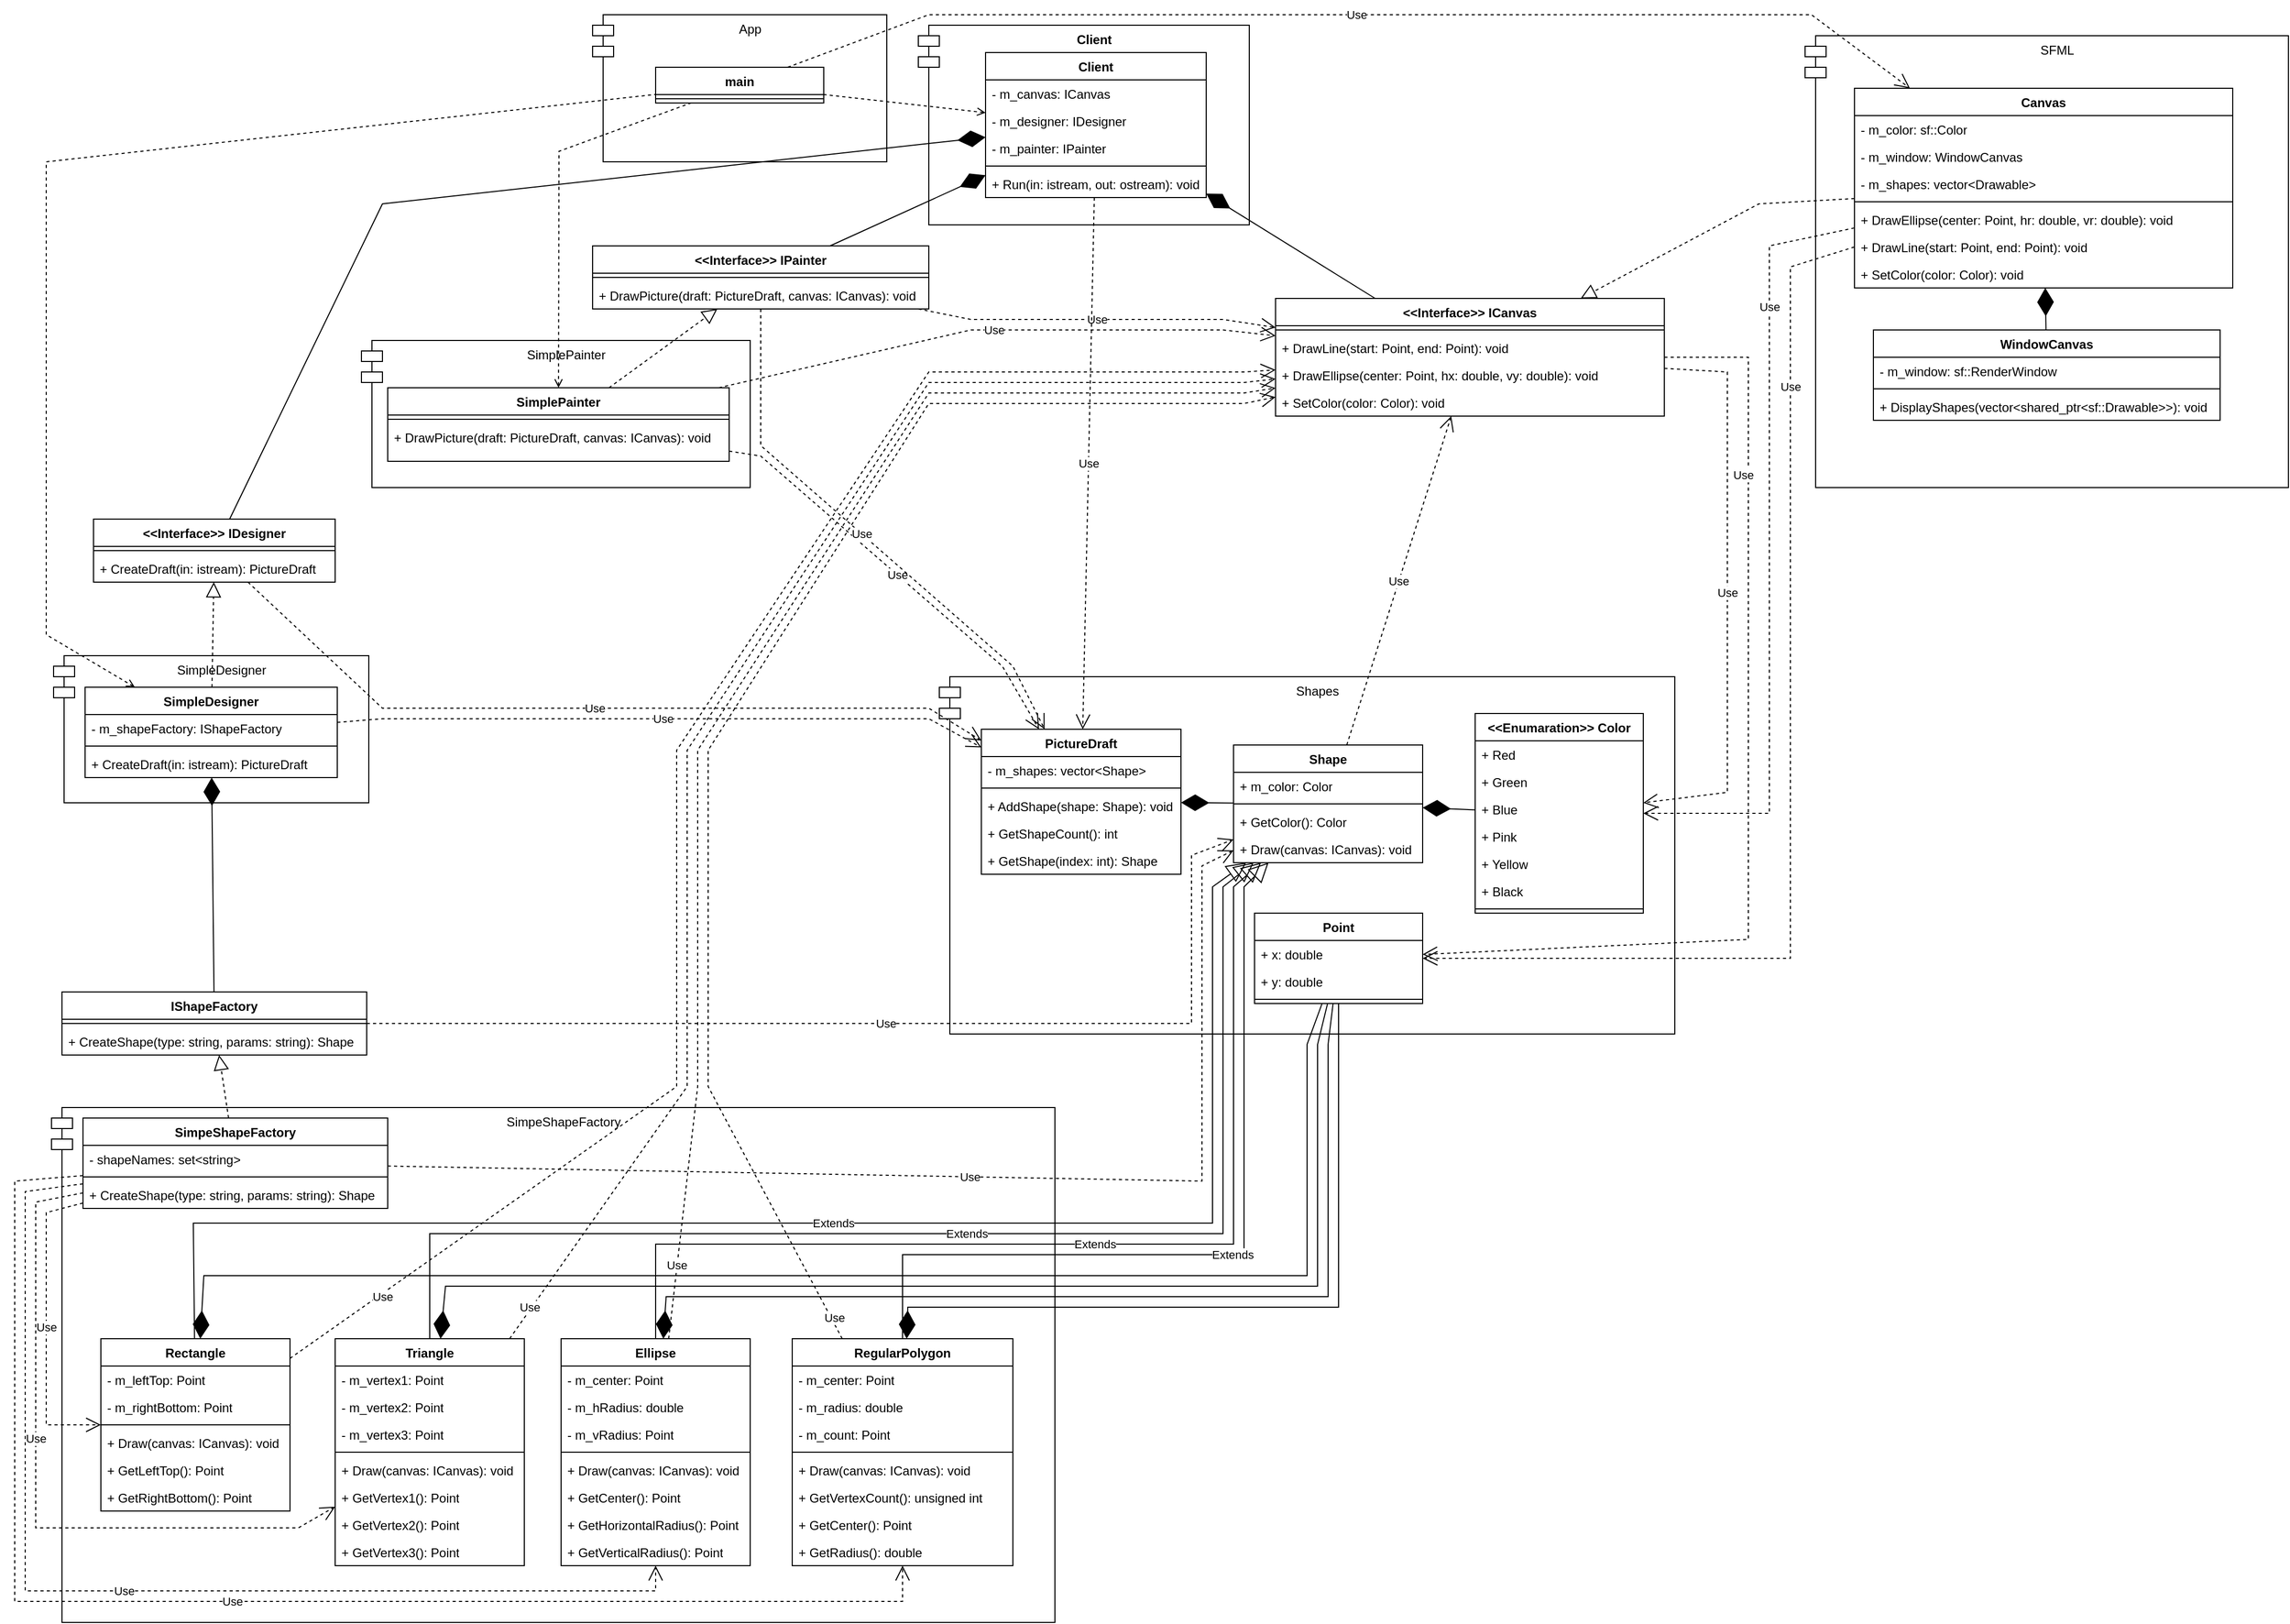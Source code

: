<mxfile version="24.7.17">
  <diagram id="C5RBs43oDa-KdzZeNtuy" name="Page-1">
    <mxGraphModel dx="1523" dy="372" grid="1" gridSize="10" guides="1" tooltips="1" connect="1" arrows="1" fold="1" page="1" pageScale="1" pageWidth="827" pageHeight="1169" math="0" shadow="0">
      <root>
        <mxCell id="WIyWlLk6GJQsqaUBKTNV-0" />
        <mxCell id="WIyWlLk6GJQsqaUBKTNV-1" parent="WIyWlLk6GJQsqaUBKTNV-0" />
        <mxCell id="qUWOvB7P-RIT3ytEnXdl-80" value="SimpeShapeFactory" style="shape=module;align=left;spacingLeft=20;align=center;verticalAlign=top;whiteSpace=wrap;html=1;" parent="WIyWlLk6GJQsqaUBKTNV-1" vertex="1">
          <mxGeometry x="-475" y="1060" width="955" height="490" as="geometry" />
        </mxCell>
        <mxCell id="qUWOvB7P-RIT3ytEnXdl-72" value="SimpleDesigner" style="shape=module;align=left;spacingLeft=20;align=center;verticalAlign=top;whiteSpace=wrap;html=1;" parent="WIyWlLk6GJQsqaUBKTNV-1" vertex="1">
          <mxGeometry x="-473" y="630" width="300" height="140" as="geometry" />
        </mxCell>
        <mxCell id="qUWOvB7P-RIT3ytEnXdl-71" value="SimplePainter" style="shape=module;align=left;spacingLeft=20;align=center;verticalAlign=top;whiteSpace=wrap;html=1;" parent="WIyWlLk6GJQsqaUBKTNV-1" vertex="1">
          <mxGeometry x="-180" y="330" width="370" height="140" as="geometry" />
        </mxCell>
        <mxCell id="qUWOvB7P-RIT3ytEnXdl-24" value="Shapes" style="shape=module;align=left;spacingLeft=20;align=center;verticalAlign=top;whiteSpace=wrap;html=1;" parent="WIyWlLk6GJQsqaUBKTNV-1" vertex="1">
          <mxGeometry x="370" y="650" width="700" height="340" as="geometry" />
        </mxCell>
        <mxCell id="mTHOiytMiAY_9Srzv-4_-0" value="App" style="shape=module;align=left;spacingLeft=20;align=center;verticalAlign=top;whiteSpace=wrap;html=1;" parent="WIyWlLk6GJQsqaUBKTNV-1" vertex="1">
          <mxGeometry x="40" y="20" width="280" height="140" as="geometry" />
        </mxCell>
        <mxCell id="mTHOiytMiAY_9Srzv-4_-1" value="main" style="swimlane;fontStyle=1;align=center;verticalAlign=top;childLayout=stackLayout;horizontal=1;startSize=26;horizontalStack=0;resizeParent=1;resizeParentMax=0;resizeLast=0;collapsible=1;marginBottom=0;whiteSpace=wrap;html=1;" parent="WIyWlLk6GJQsqaUBKTNV-1" vertex="1">
          <mxGeometry x="100" y="70" width="160" height="34" as="geometry" />
        </mxCell>
        <mxCell id="mTHOiytMiAY_9Srzv-4_-3" value="" style="line;strokeWidth=1;fillColor=none;align=left;verticalAlign=middle;spacingTop=-1;spacingLeft=3;spacingRight=3;rotatable=0;labelPosition=right;points=[];portConstraint=eastwest;strokeColor=inherit;" parent="mTHOiytMiAY_9Srzv-4_-1" vertex="1">
          <mxGeometry y="26" width="160" height="8" as="geometry" />
        </mxCell>
        <mxCell id="iTU8CWuqNN1o5s3GDNfk-7" value="&lt;span style=&quot;font-weight: 700;&quot;&gt;Client&lt;/span&gt;" style="shape=module;align=left;spacingLeft=20;align=center;verticalAlign=top;whiteSpace=wrap;html=1;" parent="WIyWlLk6GJQsqaUBKTNV-1" vertex="1">
          <mxGeometry x="350" y="30" width="315" height="190" as="geometry" />
        </mxCell>
        <mxCell id="iTU8CWuqNN1o5s3GDNfk-0" value="Client" style="swimlane;fontStyle=1;align=center;verticalAlign=top;childLayout=stackLayout;horizontal=1;startSize=26;horizontalStack=0;resizeParent=1;resizeParentMax=0;resizeLast=0;collapsible=1;marginBottom=0;whiteSpace=wrap;html=1;" parent="WIyWlLk6GJQsqaUBKTNV-1" vertex="1">
          <mxGeometry x="414" y="56" width="210" height="138" as="geometry" />
        </mxCell>
        <mxCell id="iTU8CWuqNN1o5s3GDNfk-1" value="- m_canvas: ICanvas" style="text;strokeColor=none;fillColor=none;align=left;verticalAlign=top;spacingLeft=4;spacingRight=4;overflow=hidden;rotatable=0;points=[[0,0.5],[1,0.5]];portConstraint=eastwest;whiteSpace=wrap;html=1;" parent="iTU8CWuqNN1o5s3GDNfk-0" vertex="1">
          <mxGeometry y="26" width="210" height="26" as="geometry" />
        </mxCell>
        <mxCell id="iTU8CWuqNN1o5s3GDNfk-4" value="- m_designer: IDesigner" style="text;strokeColor=none;fillColor=none;align=left;verticalAlign=top;spacingLeft=4;spacingRight=4;overflow=hidden;rotatable=0;points=[[0,0.5],[1,0.5]];portConstraint=eastwest;whiteSpace=wrap;html=1;" parent="iTU8CWuqNN1o5s3GDNfk-0" vertex="1">
          <mxGeometry y="52" width="210" height="26" as="geometry" />
        </mxCell>
        <mxCell id="iTU8CWuqNN1o5s3GDNfk-5" value="- m_painter: IPainter" style="text;strokeColor=none;fillColor=none;align=left;verticalAlign=top;spacingLeft=4;spacingRight=4;overflow=hidden;rotatable=0;points=[[0,0.5],[1,0.5]];portConstraint=eastwest;whiteSpace=wrap;html=1;" parent="iTU8CWuqNN1o5s3GDNfk-0" vertex="1">
          <mxGeometry y="78" width="210" height="26" as="geometry" />
        </mxCell>
        <mxCell id="iTU8CWuqNN1o5s3GDNfk-2" value="" style="line;strokeWidth=1;fillColor=none;align=left;verticalAlign=middle;spacingTop=-1;spacingLeft=3;spacingRight=3;rotatable=0;labelPosition=right;points=[];portConstraint=eastwest;strokeColor=inherit;" parent="iTU8CWuqNN1o5s3GDNfk-0" vertex="1">
          <mxGeometry y="104" width="210" height="8" as="geometry" />
        </mxCell>
        <mxCell id="iTU8CWuqNN1o5s3GDNfk-3" value="+ Run(in: istream, out: ostream): void" style="text;strokeColor=none;fillColor=none;align=left;verticalAlign=top;spacingLeft=4;spacingRight=4;overflow=hidden;rotatable=0;points=[[0,0.5],[1,0.5]];portConstraint=eastwest;whiteSpace=wrap;html=1;" parent="iTU8CWuqNN1o5s3GDNfk-0" vertex="1">
          <mxGeometry y="112" width="210" height="26" as="geometry" />
        </mxCell>
        <mxCell id="iTU8CWuqNN1o5s3GDNfk-6" value="" style="endArrow=none;endFill=0;endSize=24;html=1;rounded=0;dashed=1;startArrow=open;startFill=0;" parent="WIyWlLk6GJQsqaUBKTNV-1" source="iTU8CWuqNN1o5s3GDNfk-0" target="mTHOiytMiAY_9Srzv-4_-1" edge="1">
          <mxGeometry width="160" relative="1" as="geometry">
            <mxPoint x="130" y="200" as="sourcePoint" />
            <mxPoint x="290" y="200" as="targetPoint" />
          </mxGeometry>
        </mxCell>
        <mxCell id="iTU8CWuqNN1o5s3GDNfk-9" value="&amp;lt;&amp;lt;Interface&amp;gt;&amp;gt; IPainter" style="swimlane;fontStyle=1;align=center;verticalAlign=top;childLayout=stackLayout;horizontal=1;startSize=26;horizontalStack=0;resizeParent=1;resizeParentMax=0;resizeLast=0;collapsible=1;marginBottom=0;whiteSpace=wrap;html=1;" parent="WIyWlLk6GJQsqaUBKTNV-1" vertex="1">
          <mxGeometry x="40" y="240" width="320" height="60" as="geometry" />
        </mxCell>
        <mxCell id="iTU8CWuqNN1o5s3GDNfk-11" value="" style="line;strokeWidth=1;fillColor=none;align=left;verticalAlign=middle;spacingTop=-1;spacingLeft=3;spacingRight=3;rotatable=0;labelPosition=right;points=[];portConstraint=eastwest;strokeColor=inherit;" parent="iTU8CWuqNN1o5s3GDNfk-9" vertex="1">
          <mxGeometry y="26" width="320" height="8" as="geometry" />
        </mxCell>
        <mxCell id="iTU8CWuqNN1o5s3GDNfk-12" value="+ DrawPicture(draft: PictureDraft, canvas: ICanvas): void" style="text;strokeColor=none;fillColor=none;align=left;verticalAlign=top;spacingLeft=4;spacingRight=4;overflow=hidden;rotatable=0;points=[[0,0.5],[1,0.5]];portConstraint=eastwest;whiteSpace=wrap;html=1;" parent="iTU8CWuqNN1o5s3GDNfk-9" vertex="1">
          <mxGeometry y="34" width="320" height="26" as="geometry" />
        </mxCell>
        <mxCell id="qUWOvB7P-RIT3ytEnXdl-0" value="&amp;lt;&amp;lt;Interface&amp;gt;&amp;gt; IDesigner" style="swimlane;fontStyle=1;align=center;verticalAlign=top;childLayout=stackLayout;horizontal=1;startSize=26;horizontalStack=0;resizeParent=1;resizeParentMax=0;resizeLast=0;collapsible=1;marginBottom=0;whiteSpace=wrap;html=1;" parent="WIyWlLk6GJQsqaUBKTNV-1" vertex="1">
          <mxGeometry x="-435" y="500" width="230" height="60" as="geometry" />
        </mxCell>
        <mxCell id="qUWOvB7P-RIT3ytEnXdl-1" value="" style="line;strokeWidth=1;fillColor=none;align=left;verticalAlign=middle;spacingTop=-1;spacingLeft=3;spacingRight=3;rotatable=0;labelPosition=right;points=[];portConstraint=eastwest;strokeColor=inherit;" parent="qUWOvB7P-RIT3ytEnXdl-0" vertex="1">
          <mxGeometry y="26" width="230" height="8" as="geometry" />
        </mxCell>
        <mxCell id="qUWOvB7P-RIT3ytEnXdl-2" value="+ CreateDraft(in: istream):&amp;nbsp;&lt;span style=&quot;text-align: center;&quot;&gt;PictureDraft&lt;/span&gt;" style="text;strokeColor=none;fillColor=none;align=left;verticalAlign=top;spacingLeft=4;spacingRight=4;overflow=hidden;rotatable=0;points=[[0,0.5],[1,0.5]];portConstraint=eastwest;whiteSpace=wrap;html=1;" parent="qUWOvB7P-RIT3ytEnXdl-0" vertex="1">
          <mxGeometry y="34" width="230" height="26" as="geometry" />
        </mxCell>
        <mxCell id="qUWOvB7P-RIT3ytEnXdl-3" value="" style="endArrow=diamondThin;endFill=1;endSize=24;html=1;rounded=0;" parent="WIyWlLk6GJQsqaUBKTNV-1" source="iTU8CWuqNN1o5s3GDNfk-9" target="iTU8CWuqNN1o5s3GDNfk-0" edge="1">
          <mxGeometry width="160" relative="1" as="geometry">
            <mxPoint x="40" y="410" as="sourcePoint" />
            <mxPoint x="20" y="460" as="targetPoint" />
          </mxGeometry>
        </mxCell>
        <mxCell id="qUWOvB7P-RIT3ytEnXdl-4" value="" style="endArrow=diamondThin;endFill=1;endSize=24;html=1;rounded=0;" parent="WIyWlLk6GJQsqaUBKTNV-1" source="qUWOvB7P-RIT3ytEnXdl-0" target="iTU8CWuqNN1o5s3GDNfk-0" edge="1">
          <mxGeometry width="160" relative="1" as="geometry">
            <mxPoint x="215" y="420" as="sourcePoint" />
            <mxPoint x="215" y="374" as="targetPoint" />
            <Array as="points">
              <mxPoint x="-160" y="200" />
            </Array>
          </mxGeometry>
        </mxCell>
        <mxCell id="qUWOvB7P-RIT3ytEnXdl-5" value="PictureDraft" style="swimlane;fontStyle=1;align=center;verticalAlign=top;childLayout=stackLayout;horizontal=1;startSize=26;horizontalStack=0;resizeParent=1;resizeParentMax=0;resizeLast=0;collapsible=1;marginBottom=0;whiteSpace=wrap;html=1;" parent="WIyWlLk6GJQsqaUBKTNV-1" vertex="1">
          <mxGeometry x="410" y="700" width="190" height="138" as="geometry" />
        </mxCell>
        <mxCell id="qUWOvB7P-RIT3ytEnXdl-6" value="- m_shapes: vector&amp;lt;Shape&amp;gt;" style="text;strokeColor=none;fillColor=none;align=left;verticalAlign=top;spacingLeft=4;spacingRight=4;overflow=hidden;rotatable=0;points=[[0,0.5],[1,0.5]];portConstraint=eastwest;whiteSpace=wrap;html=1;" parent="qUWOvB7P-RIT3ytEnXdl-5" vertex="1">
          <mxGeometry y="26" width="190" height="26" as="geometry" />
        </mxCell>
        <mxCell id="qUWOvB7P-RIT3ytEnXdl-7" value="" style="line;strokeWidth=1;fillColor=none;align=left;verticalAlign=middle;spacingTop=-1;spacingLeft=3;spacingRight=3;rotatable=0;labelPosition=right;points=[];portConstraint=eastwest;strokeColor=inherit;" parent="qUWOvB7P-RIT3ytEnXdl-5" vertex="1">
          <mxGeometry y="52" width="190" height="8" as="geometry" />
        </mxCell>
        <mxCell id="8Zzdd_JVwO8W6xxLphSr-3" value="+ AddShape(shape: Shape): void" style="text;strokeColor=none;fillColor=none;align=left;verticalAlign=top;spacingLeft=4;spacingRight=4;overflow=hidden;rotatable=0;points=[[0,0.5],[1,0.5]];portConstraint=eastwest;whiteSpace=wrap;html=1;" parent="qUWOvB7P-RIT3ytEnXdl-5" vertex="1">
          <mxGeometry y="60" width="190" height="26" as="geometry" />
        </mxCell>
        <mxCell id="qUWOvB7P-RIT3ytEnXdl-8" value="+ GetShapeCount(): int" style="text;strokeColor=none;fillColor=none;align=left;verticalAlign=top;spacingLeft=4;spacingRight=4;overflow=hidden;rotatable=0;points=[[0,0.5],[1,0.5]];portConstraint=eastwest;whiteSpace=wrap;html=1;" parent="qUWOvB7P-RIT3ytEnXdl-5" vertex="1">
          <mxGeometry y="86" width="190" height="26" as="geometry" />
        </mxCell>
        <mxCell id="qUWOvB7P-RIT3ytEnXdl-9" value="+ GetShape(index: int): Shape" style="text;strokeColor=none;fillColor=none;align=left;verticalAlign=top;spacingLeft=4;spacingRight=4;overflow=hidden;rotatable=0;points=[[0,0.5],[1,0.5]];portConstraint=eastwest;whiteSpace=wrap;html=1;" parent="qUWOvB7P-RIT3ytEnXdl-5" vertex="1">
          <mxGeometry y="112" width="190" height="26" as="geometry" />
        </mxCell>
        <mxCell id="qUWOvB7P-RIT3ytEnXdl-10" value="Shape" style="swimlane;fontStyle=1;align=center;verticalAlign=top;childLayout=stackLayout;horizontal=1;startSize=26;horizontalStack=0;resizeParent=1;resizeParentMax=0;resizeLast=0;collapsible=1;marginBottom=0;whiteSpace=wrap;html=1;" parent="WIyWlLk6GJQsqaUBKTNV-1" vertex="1">
          <mxGeometry x="650" y="715" width="180" height="112" as="geometry" />
        </mxCell>
        <mxCell id="qUWOvB7P-RIT3ytEnXdl-11" value="+ m_color: Color" style="text;strokeColor=none;fillColor=none;align=left;verticalAlign=top;spacingLeft=4;spacingRight=4;overflow=hidden;rotatable=0;points=[[0,0.5],[1,0.5]];portConstraint=eastwest;whiteSpace=wrap;html=1;" parent="qUWOvB7P-RIT3ytEnXdl-10" vertex="1">
          <mxGeometry y="26" width="180" height="26" as="geometry" />
        </mxCell>
        <mxCell id="qUWOvB7P-RIT3ytEnXdl-12" value="" style="line;strokeWidth=1;fillColor=none;align=left;verticalAlign=middle;spacingTop=-1;spacingLeft=3;spacingRight=3;rotatable=0;labelPosition=right;points=[];portConstraint=eastwest;strokeColor=inherit;" parent="qUWOvB7P-RIT3ytEnXdl-10" vertex="1">
          <mxGeometry y="52" width="180" height="8" as="geometry" />
        </mxCell>
        <mxCell id="qUWOvB7P-RIT3ytEnXdl-13" value="+ GetColor(): Color" style="text;strokeColor=none;fillColor=none;align=left;verticalAlign=top;spacingLeft=4;spacingRight=4;overflow=hidden;rotatable=0;points=[[0,0.5],[1,0.5]];portConstraint=eastwest;whiteSpace=wrap;html=1;" parent="qUWOvB7P-RIT3ytEnXdl-10" vertex="1">
          <mxGeometry y="60" width="180" height="26" as="geometry" />
        </mxCell>
        <mxCell id="qUWOvB7P-RIT3ytEnXdl-37" value="+ Draw(canvas: ICanvas): void" style="text;strokeColor=none;fillColor=none;align=left;verticalAlign=top;spacingLeft=4;spacingRight=4;overflow=hidden;rotatable=0;points=[[0,0.5],[1,0.5]];portConstraint=eastwest;whiteSpace=wrap;html=1;" parent="qUWOvB7P-RIT3ytEnXdl-10" vertex="1">
          <mxGeometry y="86" width="180" height="26" as="geometry" />
        </mxCell>
        <mxCell id="qUWOvB7P-RIT3ytEnXdl-14" value="&amp;lt;&amp;lt;Enumaration&amp;gt;&amp;gt; Color" style="swimlane;fontStyle=1;align=center;verticalAlign=top;childLayout=stackLayout;horizontal=1;startSize=26;horizontalStack=0;resizeParent=1;resizeParentMax=0;resizeLast=0;collapsible=1;marginBottom=0;whiteSpace=wrap;html=1;" parent="WIyWlLk6GJQsqaUBKTNV-1" vertex="1">
          <mxGeometry x="880" y="685" width="160" height="190" as="geometry" />
        </mxCell>
        <mxCell id="qUWOvB7P-RIT3ytEnXdl-15" value="+ Red" style="text;strokeColor=none;fillColor=none;align=left;verticalAlign=top;spacingLeft=4;spacingRight=4;overflow=hidden;rotatable=0;points=[[0,0.5],[1,0.5]];portConstraint=eastwest;whiteSpace=wrap;html=1;" parent="qUWOvB7P-RIT3ytEnXdl-14" vertex="1">
          <mxGeometry y="26" width="160" height="26" as="geometry" />
        </mxCell>
        <mxCell id="qUWOvB7P-RIT3ytEnXdl-18" value="+ Green" style="text;strokeColor=none;fillColor=none;align=left;verticalAlign=top;spacingLeft=4;spacingRight=4;overflow=hidden;rotatable=0;points=[[0,0.5],[1,0.5]];portConstraint=eastwest;whiteSpace=wrap;html=1;" parent="qUWOvB7P-RIT3ytEnXdl-14" vertex="1">
          <mxGeometry y="52" width="160" height="26" as="geometry" />
        </mxCell>
        <mxCell id="qUWOvB7P-RIT3ytEnXdl-19" value="+ Blue" style="text;strokeColor=none;fillColor=none;align=left;verticalAlign=top;spacingLeft=4;spacingRight=4;overflow=hidden;rotatable=0;points=[[0,0.5],[1,0.5]];portConstraint=eastwest;whiteSpace=wrap;html=1;" parent="qUWOvB7P-RIT3ytEnXdl-14" vertex="1">
          <mxGeometry y="78" width="160" height="26" as="geometry" />
        </mxCell>
        <mxCell id="qUWOvB7P-RIT3ytEnXdl-20" value="+ Pink" style="text;strokeColor=none;fillColor=none;align=left;verticalAlign=top;spacingLeft=4;spacingRight=4;overflow=hidden;rotatable=0;points=[[0,0.5],[1,0.5]];portConstraint=eastwest;whiteSpace=wrap;html=1;" parent="qUWOvB7P-RIT3ytEnXdl-14" vertex="1">
          <mxGeometry y="104" width="160" height="26" as="geometry" />
        </mxCell>
        <mxCell id="qUWOvB7P-RIT3ytEnXdl-21" value="+ Yellow" style="text;strokeColor=none;fillColor=none;align=left;verticalAlign=top;spacingLeft=4;spacingRight=4;overflow=hidden;rotatable=0;points=[[0,0.5],[1,0.5]];portConstraint=eastwest;whiteSpace=wrap;html=1;" parent="qUWOvB7P-RIT3ytEnXdl-14" vertex="1">
          <mxGeometry y="130" width="160" height="26" as="geometry" />
        </mxCell>
        <mxCell id="qUWOvB7P-RIT3ytEnXdl-22" value="+ Black" style="text;strokeColor=none;fillColor=none;align=left;verticalAlign=top;spacingLeft=4;spacingRight=4;overflow=hidden;rotatable=0;points=[[0,0.5],[1,0.5]];portConstraint=eastwest;whiteSpace=wrap;html=1;" parent="qUWOvB7P-RIT3ytEnXdl-14" vertex="1">
          <mxGeometry y="156" width="160" height="26" as="geometry" />
        </mxCell>
        <mxCell id="qUWOvB7P-RIT3ytEnXdl-16" value="" style="line;strokeWidth=1;fillColor=none;align=left;verticalAlign=middle;spacingTop=-1;spacingLeft=3;spacingRight=3;rotatable=0;labelPosition=right;points=[];portConstraint=eastwest;strokeColor=inherit;" parent="qUWOvB7P-RIT3ytEnXdl-14" vertex="1">
          <mxGeometry y="182" width="160" height="8" as="geometry" />
        </mxCell>
        <mxCell id="qUWOvB7P-RIT3ytEnXdl-23" value="" style="endArrow=diamondThin;endFill=1;endSize=24;html=1;rounded=0;" parent="WIyWlLk6GJQsqaUBKTNV-1" source="qUWOvB7P-RIT3ytEnXdl-14" target="qUWOvB7P-RIT3ytEnXdl-10" edge="1">
          <mxGeometry width="160" relative="1" as="geometry">
            <mxPoint x="620" y="680" as="sourcePoint" />
            <mxPoint x="780" y="680" as="targetPoint" />
          </mxGeometry>
        </mxCell>
        <mxCell id="qUWOvB7P-RIT3ytEnXdl-26" value="" style="endArrow=diamondThin;endFill=1;endSize=24;html=1;rounded=0;" parent="WIyWlLk6GJQsqaUBKTNV-1" source="qUWOvB7P-RIT3ytEnXdl-10" target="qUWOvB7P-RIT3ytEnXdl-5" edge="1">
          <mxGeometry width="160" relative="1" as="geometry">
            <mxPoint x="880" y="764" as="sourcePoint" />
            <mxPoint x="810" y="754" as="targetPoint" />
          </mxGeometry>
        </mxCell>
        <mxCell id="qUWOvB7P-RIT3ytEnXdl-27" value="SFML" style="shape=module;align=left;spacingLeft=20;align=center;verticalAlign=top;whiteSpace=wrap;html=1;" parent="WIyWlLk6GJQsqaUBKTNV-1" vertex="1">
          <mxGeometry x="1194" y="40" width="460" height="430" as="geometry" />
        </mxCell>
        <mxCell id="qUWOvB7P-RIT3ytEnXdl-28" value="Use" style="endArrow=open;endSize=12;dashed=1;html=1;rounded=0;" parent="WIyWlLk6GJQsqaUBKTNV-1" source="qUWOvB7P-RIT3ytEnXdl-0" target="qUWOvB7P-RIT3ytEnXdl-5" edge="1">
          <mxGeometry width="160" relative="1" as="geometry">
            <mxPoint x="300" y="520" as="sourcePoint" />
            <mxPoint x="460" y="520" as="targetPoint" />
            <Array as="points">
              <mxPoint x="-160" y="680" />
              <mxPoint x="360" y="680" />
            </Array>
          </mxGeometry>
        </mxCell>
        <mxCell id="qUWOvB7P-RIT3ytEnXdl-29" value="&amp;lt;&amp;lt;Interface&amp;gt;&amp;gt; ICanvas" style="swimlane;fontStyle=1;align=center;verticalAlign=top;childLayout=stackLayout;horizontal=1;startSize=26;horizontalStack=0;resizeParent=1;resizeParentMax=0;resizeLast=0;collapsible=1;marginBottom=0;whiteSpace=wrap;html=1;" parent="WIyWlLk6GJQsqaUBKTNV-1" vertex="1">
          <mxGeometry x="690" y="290" width="370" height="112" as="geometry" />
        </mxCell>
        <mxCell id="qUWOvB7P-RIT3ytEnXdl-30" value="" style="line;strokeWidth=1;fillColor=none;align=left;verticalAlign=middle;spacingTop=-1;spacingLeft=3;spacingRight=3;rotatable=0;labelPosition=right;points=[];portConstraint=eastwest;strokeColor=inherit;" parent="qUWOvB7P-RIT3ytEnXdl-29" vertex="1">
          <mxGeometry y="26" width="370" height="8" as="geometry" />
        </mxCell>
        <mxCell id="qUWOvB7P-RIT3ytEnXdl-31" value="+ DrawLine(start: Point, end: Point): void" style="text;strokeColor=none;fillColor=none;align=left;verticalAlign=top;spacingLeft=4;spacingRight=4;overflow=hidden;rotatable=0;points=[[0,0.5],[1,0.5]];portConstraint=eastwest;whiteSpace=wrap;html=1;" parent="qUWOvB7P-RIT3ytEnXdl-29" vertex="1">
          <mxGeometry y="34" width="370" height="26" as="geometry" />
        </mxCell>
        <mxCell id="qUWOvB7P-RIT3ytEnXdl-32" value="+ DrawEllipse(center: Point, hx: double, vy: double): void" style="text;strokeColor=none;fillColor=none;align=left;verticalAlign=top;spacingLeft=4;spacingRight=4;overflow=hidden;rotatable=0;points=[[0,0.5],[1,0.5]];portConstraint=eastwest;whiteSpace=wrap;html=1;" parent="qUWOvB7P-RIT3ytEnXdl-29" vertex="1">
          <mxGeometry y="60" width="370" height="26" as="geometry" />
        </mxCell>
        <mxCell id="qUWOvB7P-RIT3ytEnXdl-33" value="+ SetColor(color: Color): void" style="text;strokeColor=none;fillColor=none;align=left;verticalAlign=top;spacingLeft=4;spacingRight=4;overflow=hidden;rotatable=0;points=[[0,0.5],[1,0.5]];portConstraint=eastwest;whiteSpace=wrap;html=1;" parent="qUWOvB7P-RIT3ytEnXdl-29" vertex="1">
          <mxGeometry y="86" width="370" height="26" as="geometry" />
        </mxCell>
        <mxCell id="qUWOvB7P-RIT3ytEnXdl-34" value="" style="endArrow=diamondThin;endFill=1;endSize=24;html=1;rounded=0;" parent="WIyWlLk6GJQsqaUBKTNV-1" source="qUWOvB7P-RIT3ytEnXdl-29" target="iTU8CWuqNN1o5s3GDNfk-0" edge="1">
          <mxGeometry width="160" relative="1" as="geometry">
            <mxPoint x="442" y="420" as="sourcePoint" />
            <mxPoint x="490" y="204" as="targetPoint" />
          </mxGeometry>
        </mxCell>
        <mxCell id="qUWOvB7P-RIT3ytEnXdl-36" value="Use" style="endArrow=open;endSize=12;dashed=1;html=1;rounded=0;" parent="WIyWlLk6GJQsqaUBKTNV-1" source="qUWOvB7P-RIT3ytEnXdl-29" target="qUWOvB7P-RIT3ytEnXdl-14" edge="1">
          <mxGeometry width="160" relative="1" as="geometry">
            <mxPoint x="700" y="360" as="sourcePoint" />
            <mxPoint x="860" y="360" as="targetPoint" />
            <Array as="points">
              <mxPoint x="1120" y="360" />
              <mxPoint x="1120" y="760" />
            </Array>
          </mxGeometry>
        </mxCell>
        <mxCell id="qUWOvB7P-RIT3ytEnXdl-38" value="Use" style="endArrow=open;endSize=12;dashed=1;html=1;rounded=0;" parent="WIyWlLk6GJQsqaUBKTNV-1" source="qUWOvB7P-RIT3ytEnXdl-10" target="qUWOvB7P-RIT3ytEnXdl-29" edge="1">
          <mxGeometry width="160" relative="1" as="geometry">
            <mxPoint x="310" y="510" as="sourcePoint" />
            <mxPoint x="470" y="510" as="targetPoint" />
          </mxGeometry>
        </mxCell>
        <mxCell id="qUWOvB7P-RIT3ytEnXdl-39" value="Canvas" style="swimlane;fontStyle=1;align=center;verticalAlign=top;childLayout=stackLayout;horizontal=1;startSize=26;horizontalStack=0;resizeParent=1;resizeParentMax=0;resizeLast=0;collapsible=1;marginBottom=0;whiteSpace=wrap;html=1;" parent="WIyWlLk6GJQsqaUBKTNV-1" vertex="1">
          <mxGeometry x="1241" y="90" width="360" height="190" as="geometry" />
        </mxCell>
        <mxCell id="qUWOvB7P-RIT3ytEnXdl-40" value="- m_color: sf::Color" style="text;strokeColor=none;fillColor=none;align=left;verticalAlign=top;spacingLeft=4;spacingRight=4;overflow=hidden;rotatable=0;points=[[0,0.5],[1,0.5]];portConstraint=eastwest;whiteSpace=wrap;html=1;" parent="qUWOvB7P-RIT3ytEnXdl-39" vertex="1">
          <mxGeometry y="26" width="360" height="26" as="geometry" />
        </mxCell>
        <mxCell id="qUWOvB7P-RIT3ytEnXdl-55" value="- m_window: WindowCanvas" style="text;strokeColor=none;fillColor=none;align=left;verticalAlign=top;spacingLeft=4;spacingRight=4;overflow=hidden;rotatable=0;points=[[0,0.5],[1,0.5]];portConstraint=eastwest;whiteSpace=wrap;html=1;" parent="qUWOvB7P-RIT3ytEnXdl-39" vertex="1">
          <mxGeometry y="52" width="360" height="26" as="geometry" />
        </mxCell>
        <mxCell id="xo8nhZC_zjWzi6qdhJ8W-0" value="- m_shapes: vector&amp;lt;Drawable&amp;gt;" style="text;strokeColor=none;fillColor=none;align=left;verticalAlign=top;spacingLeft=4;spacingRight=4;overflow=hidden;rotatable=0;points=[[0,0.5],[1,0.5]];portConstraint=eastwest;whiteSpace=wrap;html=1;" vertex="1" parent="qUWOvB7P-RIT3ytEnXdl-39">
          <mxGeometry y="78" width="360" height="26" as="geometry" />
        </mxCell>
        <mxCell id="qUWOvB7P-RIT3ytEnXdl-41" value="" style="line;strokeWidth=1;fillColor=none;align=left;verticalAlign=middle;spacingTop=-1;spacingLeft=3;spacingRight=3;rotatable=0;labelPosition=right;points=[];portConstraint=eastwest;strokeColor=inherit;" parent="qUWOvB7P-RIT3ytEnXdl-39" vertex="1">
          <mxGeometry y="104" width="360" height="8" as="geometry" />
        </mxCell>
        <mxCell id="qUWOvB7P-RIT3ytEnXdl-49" value="+ DrawEllipse(center: Point, hr: double, vr: double): void" style="text;strokeColor=none;fillColor=none;align=left;verticalAlign=top;spacingLeft=4;spacingRight=4;overflow=hidden;rotatable=0;points=[[0,0.5],[1,0.5]];portConstraint=eastwest;whiteSpace=wrap;html=1;" parent="qUWOvB7P-RIT3ytEnXdl-39" vertex="1">
          <mxGeometry y="112" width="360" height="26" as="geometry" />
        </mxCell>
        <mxCell id="qUWOvB7P-RIT3ytEnXdl-48" value="+ DrawLine(start: Point, end: Point): void" style="text;strokeColor=none;fillColor=none;align=left;verticalAlign=top;spacingLeft=4;spacingRight=4;overflow=hidden;rotatable=0;points=[[0,0.5],[1,0.5]];portConstraint=eastwest;whiteSpace=wrap;html=1;" parent="qUWOvB7P-RIT3ytEnXdl-39" vertex="1">
          <mxGeometry y="138" width="360" height="26" as="geometry" />
        </mxCell>
        <mxCell id="qUWOvB7P-RIT3ytEnXdl-42" value="+ SetColor(color: Color): void" style="text;strokeColor=none;fillColor=none;align=left;verticalAlign=top;spacingLeft=4;spacingRight=4;overflow=hidden;rotatable=0;points=[[0,0.5],[1,0.5]];portConstraint=eastwest;whiteSpace=wrap;html=1;" parent="qUWOvB7P-RIT3ytEnXdl-39" vertex="1">
          <mxGeometry y="164" width="360" height="26" as="geometry" />
        </mxCell>
        <mxCell id="qUWOvB7P-RIT3ytEnXdl-43" value="Use" style="endArrow=open;endSize=12;dashed=1;html=1;rounded=0;" parent="WIyWlLk6GJQsqaUBKTNV-1" source="qUWOvB7P-RIT3ytEnXdl-39" target="qUWOvB7P-RIT3ytEnXdl-14" edge="1">
          <mxGeometry x="-0.62" width="160" relative="1" as="geometry">
            <mxPoint x="731" y="750" as="sourcePoint" />
            <mxPoint x="891" y="750" as="targetPoint" />
            <Array as="points">
              <mxPoint x="1160" y="240" />
              <mxPoint x="1160" y="780" />
            </Array>
            <mxPoint as="offset" />
          </mxGeometry>
        </mxCell>
        <mxCell id="qUWOvB7P-RIT3ytEnXdl-51" value="WindowCanvas" style="swimlane;fontStyle=1;align=center;verticalAlign=top;childLayout=stackLayout;horizontal=1;startSize=26;horizontalStack=0;resizeParent=1;resizeParentMax=0;resizeLast=0;collapsible=1;marginBottom=0;whiteSpace=wrap;html=1;" parent="WIyWlLk6GJQsqaUBKTNV-1" vertex="1">
          <mxGeometry x="1259" y="320" width="330" height="86" as="geometry" />
        </mxCell>
        <mxCell id="qUWOvB7P-RIT3ytEnXdl-52" value="- m_window: sf::RenderWindow" style="text;strokeColor=none;fillColor=none;align=left;verticalAlign=top;spacingLeft=4;spacingRight=4;overflow=hidden;rotatable=0;points=[[0,0.5],[1,0.5]];portConstraint=eastwest;fontStyle=0" parent="qUWOvB7P-RIT3ytEnXdl-51" vertex="1">
          <mxGeometry y="26" width="330" height="26" as="geometry" />
        </mxCell>
        <mxCell id="qUWOvB7P-RIT3ytEnXdl-53" value="" style="line;strokeWidth=1;fillColor=none;align=left;verticalAlign=middle;spacingTop=-1;spacingLeft=3;spacingRight=3;rotatable=0;labelPosition=right;points=[];portConstraint=eastwest;strokeColor=inherit;" parent="qUWOvB7P-RIT3ytEnXdl-51" vertex="1">
          <mxGeometry y="52" width="330" height="8" as="geometry" />
        </mxCell>
        <mxCell id="qUWOvB7P-RIT3ytEnXdl-54" value="+ DisplayShapes(vector&lt;shared_ptr&lt;sf::Drawable&gt;&gt;): void" style="text;strokeColor=none;fillColor=none;align=left;verticalAlign=top;spacingLeft=4;spacingRight=4;overflow=hidden;rotatable=0;points=[[0,0.5],[1,0.5]];portConstraint=eastwest;fontStyle=0" parent="qUWOvB7P-RIT3ytEnXdl-51" vertex="1">
          <mxGeometry y="60" width="330" height="26" as="geometry" />
        </mxCell>
        <mxCell id="qUWOvB7P-RIT3ytEnXdl-56" value="" style="endArrow=diamondThin;endFill=1;endSize=24;html=1;rounded=0;" parent="WIyWlLk6GJQsqaUBKTNV-1" source="qUWOvB7P-RIT3ytEnXdl-51" target="qUWOvB7P-RIT3ytEnXdl-39" edge="1">
          <mxGeometry width="160" relative="1" as="geometry">
            <mxPoint x="1534" y="180" as="sourcePoint" />
            <mxPoint x="1694" y="180" as="targetPoint" />
          </mxGeometry>
        </mxCell>
        <mxCell id="qUWOvB7P-RIT3ytEnXdl-57" value="Use" style="endArrow=open;endSize=12;dashed=1;html=1;rounded=0;" parent="WIyWlLk6GJQsqaUBKTNV-1" source="iTU8CWuqNN1o5s3GDNfk-9" target="qUWOvB7P-RIT3ytEnXdl-29" edge="1">
          <mxGeometry width="160" relative="1" as="geometry">
            <mxPoint x="320" y="340" as="sourcePoint" />
            <mxPoint x="480" y="340" as="targetPoint" />
            <Array as="points">
              <mxPoint x="400" y="310" />
              <mxPoint x="640" y="310" />
            </Array>
          </mxGeometry>
        </mxCell>
        <mxCell id="qUWOvB7P-RIT3ytEnXdl-59" value="" style="endArrow=block;dashed=1;endFill=0;endSize=12;html=1;rounded=0;" parent="WIyWlLk6GJQsqaUBKTNV-1" source="qUWOvB7P-RIT3ytEnXdl-39" target="qUWOvB7P-RIT3ytEnXdl-29" edge="1">
          <mxGeometry width="160" relative="1" as="geometry">
            <mxPoint x="750" y="460" as="sourcePoint" />
            <mxPoint x="910" y="460" as="targetPoint" />
            <Array as="points">
              <mxPoint x="1150" y="200" />
            </Array>
          </mxGeometry>
        </mxCell>
        <mxCell id="qUWOvB7P-RIT3ytEnXdl-60" value="SimpleDesigner" style="swimlane;fontStyle=1;align=center;verticalAlign=top;childLayout=stackLayout;horizontal=1;startSize=26;horizontalStack=0;resizeParent=1;resizeParentMax=0;resizeLast=0;collapsible=1;marginBottom=0;whiteSpace=wrap;html=1;" parent="WIyWlLk6GJQsqaUBKTNV-1" vertex="1">
          <mxGeometry x="-443" y="660" width="240" height="86" as="geometry" />
        </mxCell>
        <mxCell id="qUWOvB7P-RIT3ytEnXdl-86" value="- m_shapeFactory: IShapeFactory" style="text;strokeColor=none;fillColor=none;align=left;verticalAlign=top;spacingLeft=4;spacingRight=4;overflow=hidden;rotatable=0;points=[[0,0.5],[1,0.5]];portConstraint=eastwest;whiteSpace=wrap;html=1;" parent="qUWOvB7P-RIT3ytEnXdl-60" vertex="1">
          <mxGeometry y="26" width="240" height="26" as="geometry" />
        </mxCell>
        <mxCell id="qUWOvB7P-RIT3ytEnXdl-62" value="" style="line;strokeWidth=1;fillColor=none;align=left;verticalAlign=middle;spacingTop=-1;spacingLeft=3;spacingRight=3;rotatable=0;labelPosition=right;points=[];portConstraint=eastwest;strokeColor=inherit;" parent="qUWOvB7P-RIT3ytEnXdl-60" vertex="1">
          <mxGeometry y="52" width="240" height="8" as="geometry" />
        </mxCell>
        <mxCell id="qUWOvB7P-RIT3ytEnXdl-73" value="+ CreateDraft(in: istream):&amp;nbsp;&lt;span style=&quot;text-align: center;&quot;&gt;PictureDraft&lt;/span&gt;" style="text;strokeColor=none;fillColor=none;align=left;verticalAlign=top;spacingLeft=4;spacingRight=4;overflow=hidden;rotatable=0;points=[[0,0.5],[1,0.5]];portConstraint=eastwest;whiteSpace=wrap;html=1;" parent="qUWOvB7P-RIT3ytEnXdl-60" vertex="1">
          <mxGeometry y="60" width="240" height="26" as="geometry" />
        </mxCell>
        <mxCell id="qUWOvB7P-RIT3ytEnXdl-64" value="" style="endArrow=block;dashed=1;endFill=0;endSize=12;html=1;rounded=0;" parent="WIyWlLk6GJQsqaUBKTNV-1" source="qUWOvB7P-RIT3ytEnXdl-60" target="qUWOvB7P-RIT3ytEnXdl-0" edge="1">
          <mxGeometry width="160" relative="1" as="geometry">
            <mxPoint y="480" as="sourcePoint" />
            <mxPoint x="160" y="480" as="targetPoint" />
          </mxGeometry>
        </mxCell>
        <mxCell id="qUWOvB7P-RIT3ytEnXdl-65" value="SimplePainter" style="swimlane;fontStyle=1;align=center;verticalAlign=top;childLayout=stackLayout;horizontal=1;startSize=26;horizontalStack=0;resizeParent=1;resizeParentMax=0;resizeLast=0;collapsible=1;marginBottom=0;whiteSpace=wrap;html=1;" parent="WIyWlLk6GJQsqaUBKTNV-1" vertex="1">
          <mxGeometry x="-155" y="375" width="325" height="70" as="geometry" />
        </mxCell>
        <mxCell id="qUWOvB7P-RIT3ytEnXdl-67" value="" style="line;strokeWidth=1;fillColor=none;align=left;verticalAlign=middle;spacingTop=-1;spacingLeft=3;spacingRight=3;rotatable=0;labelPosition=right;points=[];portConstraint=eastwest;strokeColor=inherit;" parent="qUWOvB7P-RIT3ytEnXdl-65" vertex="1">
          <mxGeometry y="26" width="325" height="8" as="geometry" />
        </mxCell>
        <mxCell id="qUWOvB7P-RIT3ytEnXdl-75" value="+ DrawPicture(draft: PictureDraft, canvas: ICanvas): void" style="text;strokeColor=none;fillColor=none;align=left;verticalAlign=top;spacingLeft=4;spacingRight=4;overflow=hidden;rotatable=0;points=[[0,0.5],[1,0.5]];portConstraint=eastwest;whiteSpace=wrap;html=1;" parent="qUWOvB7P-RIT3ytEnXdl-65" vertex="1">
          <mxGeometry y="34" width="325" height="36" as="geometry" />
        </mxCell>
        <mxCell id="qUWOvB7P-RIT3ytEnXdl-69" value="" style="endArrow=block;dashed=1;endFill=0;endSize=12;html=1;rounded=0;" parent="WIyWlLk6GJQsqaUBKTNV-1" source="qUWOvB7P-RIT3ytEnXdl-65" target="iTU8CWuqNN1o5s3GDNfk-9" edge="1">
          <mxGeometry width="160" relative="1" as="geometry">
            <mxPoint x="20" y="480" as="sourcePoint" />
            <mxPoint x="180" y="480" as="targetPoint" />
          </mxGeometry>
        </mxCell>
        <mxCell id="qUWOvB7P-RIT3ytEnXdl-70" value="Use" style="endArrow=open;endSize=12;dashed=1;html=1;rounded=0;" parent="WIyWlLk6GJQsqaUBKTNV-1" source="qUWOvB7P-RIT3ytEnXdl-65" target="qUWOvB7P-RIT3ytEnXdl-29" edge="1">
          <mxGeometry width="160" relative="1" as="geometry">
            <mxPoint x="370" y="334" as="sourcePoint" />
            <mxPoint x="600" y="341" as="targetPoint" />
            <Array as="points">
              <mxPoint x="400" y="320" />
              <mxPoint x="640" y="320" />
            </Array>
          </mxGeometry>
        </mxCell>
        <mxCell id="qUWOvB7P-RIT3ytEnXdl-74" value="Use" style="endArrow=open;endSize=12;dashed=1;html=1;rounded=0;" parent="WIyWlLk6GJQsqaUBKTNV-1" source="qUWOvB7P-RIT3ytEnXdl-60" target="qUWOvB7P-RIT3ytEnXdl-5" edge="1">
          <mxGeometry width="160" relative="1" as="geometry">
            <mxPoint y="620" as="sourcePoint" />
            <mxPoint x="160" y="620" as="targetPoint" />
            <Array as="points">
              <mxPoint x="-160" y="690" />
              <mxPoint x="360" y="690" />
            </Array>
          </mxGeometry>
        </mxCell>
        <mxCell id="qUWOvB7P-RIT3ytEnXdl-76" value="IShapeFactory" style="swimlane;fontStyle=1;align=center;verticalAlign=top;childLayout=stackLayout;horizontal=1;startSize=26;horizontalStack=0;resizeParent=1;resizeParentMax=0;resizeLast=0;collapsible=1;marginBottom=0;whiteSpace=wrap;html=1;" parent="WIyWlLk6GJQsqaUBKTNV-1" vertex="1">
          <mxGeometry x="-465" y="950" width="290" height="60" as="geometry" />
        </mxCell>
        <mxCell id="qUWOvB7P-RIT3ytEnXdl-78" value="" style="line;strokeWidth=1;fillColor=none;align=left;verticalAlign=middle;spacingTop=-1;spacingLeft=3;spacingRight=3;rotatable=0;labelPosition=right;points=[];portConstraint=eastwest;strokeColor=inherit;" parent="qUWOvB7P-RIT3ytEnXdl-76" vertex="1">
          <mxGeometry y="26" width="290" height="8" as="geometry" />
        </mxCell>
        <mxCell id="qUWOvB7P-RIT3ytEnXdl-79" value="+ CreateShape(type: string, params: string): Shape" style="text;strokeColor=none;fillColor=none;align=left;verticalAlign=top;spacingLeft=4;spacingRight=4;overflow=hidden;rotatable=0;points=[[0,0.5],[1,0.5]];portConstraint=eastwest;whiteSpace=wrap;html=1;" parent="qUWOvB7P-RIT3ytEnXdl-76" vertex="1">
          <mxGeometry y="34" width="290" height="26" as="geometry" />
        </mxCell>
        <mxCell id="qUWOvB7P-RIT3ytEnXdl-81" value="SimpeShapeFactory" style="swimlane;fontStyle=1;align=center;verticalAlign=top;childLayout=stackLayout;horizontal=1;startSize=26;horizontalStack=0;resizeParent=1;resizeParentMax=0;resizeLast=0;collapsible=1;marginBottom=0;whiteSpace=wrap;html=1;" parent="WIyWlLk6GJQsqaUBKTNV-1" vertex="1">
          <mxGeometry x="-445" y="1070" width="290" height="86" as="geometry" />
        </mxCell>
        <mxCell id="8Zzdd_JVwO8W6xxLphSr-4" value="- shapeNames: set&amp;lt;string&amp;gt;" style="text;strokeColor=none;fillColor=none;align=left;verticalAlign=top;spacingLeft=4;spacingRight=4;overflow=hidden;rotatable=0;points=[[0,0.5],[1,0.5]];portConstraint=eastwest;whiteSpace=wrap;html=1;" parent="qUWOvB7P-RIT3ytEnXdl-81" vertex="1">
          <mxGeometry y="26" width="290" height="26" as="geometry" />
        </mxCell>
        <mxCell id="qUWOvB7P-RIT3ytEnXdl-83" value="" style="line;strokeWidth=1;fillColor=none;align=left;verticalAlign=middle;spacingTop=-1;spacingLeft=3;spacingRight=3;rotatable=0;labelPosition=right;points=[];portConstraint=eastwest;strokeColor=inherit;" parent="qUWOvB7P-RIT3ytEnXdl-81" vertex="1">
          <mxGeometry y="52" width="290" height="8" as="geometry" />
        </mxCell>
        <mxCell id="qUWOvB7P-RIT3ytEnXdl-87" value="+ CreateShape(type: string, params: string): Shape" style="text;strokeColor=none;fillColor=none;align=left;verticalAlign=top;spacingLeft=4;spacingRight=4;overflow=hidden;rotatable=0;points=[[0,0.5],[1,0.5]];portConstraint=eastwest;whiteSpace=wrap;html=1;" parent="qUWOvB7P-RIT3ytEnXdl-81" vertex="1">
          <mxGeometry y="60" width="290" height="26" as="geometry" />
        </mxCell>
        <mxCell id="qUWOvB7P-RIT3ytEnXdl-89" value="" style="endArrow=diamondThin;endFill=1;endSize=24;html=1;rounded=0;" parent="WIyWlLk6GJQsqaUBKTNV-1" source="qUWOvB7P-RIT3ytEnXdl-76" target="qUWOvB7P-RIT3ytEnXdl-60" edge="1">
          <mxGeometry width="160" relative="1" as="geometry">
            <mxPoint x="-110" y="850" as="sourcePoint" />
            <mxPoint x="50" y="850" as="targetPoint" />
          </mxGeometry>
        </mxCell>
        <mxCell id="qUWOvB7P-RIT3ytEnXdl-90" value="Use" style="endArrow=open;endSize=12;dashed=1;html=1;rounded=0;" parent="WIyWlLk6GJQsqaUBKTNV-1" source="qUWOvB7P-RIT3ytEnXdl-76" target="qUWOvB7P-RIT3ytEnXdl-10" edge="1">
          <mxGeometry width="160" relative="1" as="geometry">
            <mxPoint x="-110" y="850" as="sourcePoint" />
            <mxPoint x="50" y="850" as="targetPoint" />
            <Array as="points">
              <mxPoint x="610" y="980" />
              <mxPoint x="610" y="820" />
            </Array>
          </mxGeometry>
        </mxCell>
        <mxCell id="qUWOvB7P-RIT3ytEnXdl-91" value="Use" style="endArrow=open;endSize=12;dashed=1;html=1;rounded=0;" parent="WIyWlLk6GJQsqaUBKTNV-1" source="qUWOvB7P-RIT3ytEnXdl-81" target="qUWOvB7P-RIT3ytEnXdl-10" edge="1">
          <mxGeometry width="160" relative="1" as="geometry">
            <mxPoint x="-110" y="850" as="sourcePoint" />
            <mxPoint x="50" y="850" as="targetPoint" />
            <Array as="points">
              <mxPoint x="620" y="1130" />
              <mxPoint x="620" y="830" />
            </Array>
          </mxGeometry>
        </mxCell>
        <mxCell id="qUWOvB7P-RIT3ytEnXdl-92" value="" style="endArrow=block;dashed=1;endFill=0;endSize=12;html=1;rounded=0;" parent="WIyWlLk6GJQsqaUBKTNV-1" source="qUWOvB7P-RIT3ytEnXdl-81" target="qUWOvB7P-RIT3ytEnXdl-76" edge="1">
          <mxGeometry width="160" relative="1" as="geometry">
            <mxPoint x="-190" y="1000" as="sourcePoint" />
            <mxPoint x="-30" y="1000" as="targetPoint" />
          </mxGeometry>
        </mxCell>
        <mxCell id="qUWOvB7P-RIT3ytEnXdl-93" value="Use" style="endArrow=open;endSize=12;dashed=1;html=1;rounded=0;" parent="WIyWlLk6GJQsqaUBKTNV-1" source="qUWOvB7P-RIT3ytEnXdl-65" target="qUWOvB7P-RIT3ytEnXdl-5" edge="1">
          <mxGeometry width="160" relative="1" as="geometry">
            <mxPoint x="10" y="477" as="sourcePoint" />
            <mxPoint x="600" y="377" as="targetPoint" />
            <Array as="points">
              <mxPoint x="200" y="440" />
              <mxPoint x="430" y="640" />
            </Array>
          </mxGeometry>
        </mxCell>
        <mxCell id="qUWOvB7P-RIT3ytEnXdl-94" value="Use" style="endArrow=open;endSize=12;dashed=1;html=1;rounded=0;" parent="WIyWlLk6GJQsqaUBKTNV-1" source="iTU8CWuqNN1o5s3GDNfk-9" target="qUWOvB7P-RIT3ytEnXdl-5" edge="1">
          <mxGeometry width="160" relative="1" as="geometry">
            <mxPoint x="-104" y="540" as="sourcePoint" />
            <mxPoint x="104" y="690" as="targetPoint" />
            <Array as="points">
              <mxPoint x="200" y="430" />
              <mxPoint x="440" y="640" />
            </Array>
          </mxGeometry>
        </mxCell>
        <mxCell id="qUWOvB7P-RIT3ytEnXdl-95" value="Rectangle" style="swimlane;fontStyle=1;align=center;verticalAlign=top;childLayout=stackLayout;horizontal=1;startSize=26;horizontalStack=0;resizeParent=1;resizeParentMax=0;resizeLast=0;collapsible=1;marginBottom=0;whiteSpace=wrap;html=1;" parent="WIyWlLk6GJQsqaUBKTNV-1" vertex="1">
          <mxGeometry x="-428" y="1280" width="180" height="164" as="geometry" />
        </mxCell>
        <mxCell id="qUWOvB7P-RIT3ytEnXdl-96" value="- m_leftTop: Point" style="text;strokeColor=none;fillColor=none;align=left;verticalAlign=top;spacingLeft=4;spacingRight=4;overflow=hidden;rotatable=0;points=[[0,0.5],[1,0.5]];portConstraint=eastwest;whiteSpace=wrap;html=1;" parent="qUWOvB7P-RIT3ytEnXdl-95" vertex="1">
          <mxGeometry y="26" width="180" height="26" as="geometry" />
        </mxCell>
        <mxCell id="qUWOvB7P-RIT3ytEnXdl-99" value="- m_rightBottom: Point" style="text;strokeColor=none;fillColor=none;align=left;verticalAlign=top;spacingLeft=4;spacingRight=4;overflow=hidden;rotatable=0;points=[[0,0.5],[1,0.5]];portConstraint=eastwest;whiteSpace=wrap;html=1;" parent="qUWOvB7P-RIT3ytEnXdl-95" vertex="1">
          <mxGeometry y="52" width="180" height="26" as="geometry" />
        </mxCell>
        <mxCell id="qUWOvB7P-RIT3ytEnXdl-97" value="" style="line;strokeWidth=1;fillColor=none;align=left;verticalAlign=middle;spacingTop=-1;spacingLeft=3;spacingRight=3;rotatable=0;labelPosition=right;points=[];portConstraint=eastwest;strokeColor=inherit;" parent="qUWOvB7P-RIT3ytEnXdl-95" vertex="1">
          <mxGeometry y="78" width="180" height="8" as="geometry" />
        </mxCell>
        <mxCell id="qUWOvB7P-RIT3ytEnXdl-100" value="+ Draw(canvas: ICanvas): void" style="text;strokeColor=none;fillColor=none;align=left;verticalAlign=top;spacingLeft=4;spacingRight=4;overflow=hidden;rotatable=0;points=[[0,0.5],[1,0.5]];portConstraint=eastwest;whiteSpace=wrap;html=1;" parent="qUWOvB7P-RIT3ytEnXdl-95" vertex="1">
          <mxGeometry y="86" width="180" height="26" as="geometry" />
        </mxCell>
        <mxCell id="qUWOvB7P-RIT3ytEnXdl-101" value="+ GetLeftTop(): Point" style="text;strokeColor=none;fillColor=none;align=left;verticalAlign=top;spacingLeft=4;spacingRight=4;overflow=hidden;rotatable=0;points=[[0,0.5],[1,0.5]];portConstraint=eastwest;whiteSpace=wrap;html=1;" parent="qUWOvB7P-RIT3ytEnXdl-95" vertex="1">
          <mxGeometry y="112" width="180" height="26" as="geometry" />
        </mxCell>
        <mxCell id="qUWOvB7P-RIT3ytEnXdl-102" value="+ GetRightBottom(): Point" style="text;strokeColor=none;fillColor=none;align=left;verticalAlign=top;spacingLeft=4;spacingRight=4;overflow=hidden;rotatable=0;points=[[0,0.5],[1,0.5]];portConstraint=eastwest;whiteSpace=wrap;html=1;" parent="qUWOvB7P-RIT3ytEnXdl-95" vertex="1">
          <mxGeometry y="138" width="180" height="26" as="geometry" />
        </mxCell>
        <mxCell id="qUWOvB7P-RIT3ytEnXdl-103" value="Use" style="endArrow=open;endSize=12;dashed=1;html=1;rounded=0;" parent="WIyWlLk6GJQsqaUBKTNV-1" source="qUWOvB7P-RIT3ytEnXdl-81" target="qUWOvB7P-RIT3ytEnXdl-95" edge="1">
          <mxGeometry width="160" relative="1" as="geometry">
            <mxPoint x="-210" y="1090" as="sourcePoint" />
            <mxPoint x="-50" y="1090" as="targetPoint" />
            <Array as="points">
              <mxPoint x="-480" y="1160" />
              <mxPoint x="-480" y="1362" />
            </Array>
          </mxGeometry>
        </mxCell>
        <mxCell id="qUWOvB7P-RIT3ytEnXdl-104" value="Triangle" style="swimlane;fontStyle=1;align=center;verticalAlign=top;childLayout=stackLayout;horizontal=1;startSize=26;horizontalStack=0;resizeParent=1;resizeParentMax=0;resizeLast=0;collapsible=1;marginBottom=0;whiteSpace=wrap;html=1;" parent="WIyWlLk6GJQsqaUBKTNV-1" vertex="1">
          <mxGeometry x="-205" y="1280" width="180" height="216" as="geometry" />
        </mxCell>
        <mxCell id="qUWOvB7P-RIT3ytEnXdl-105" value="- m_vertex1: Point" style="text;strokeColor=none;fillColor=none;align=left;verticalAlign=top;spacingLeft=4;spacingRight=4;overflow=hidden;rotatable=0;points=[[0,0.5],[1,0.5]];portConstraint=eastwest;whiteSpace=wrap;html=1;" parent="qUWOvB7P-RIT3ytEnXdl-104" vertex="1">
          <mxGeometry y="26" width="180" height="26" as="geometry" />
        </mxCell>
        <mxCell id="qUWOvB7P-RIT3ytEnXdl-106" value="- m_vertex2: Point" style="text;strokeColor=none;fillColor=none;align=left;verticalAlign=top;spacingLeft=4;spacingRight=4;overflow=hidden;rotatable=0;points=[[0,0.5],[1,0.5]];portConstraint=eastwest;whiteSpace=wrap;html=1;" parent="qUWOvB7P-RIT3ytEnXdl-104" vertex="1">
          <mxGeometry y="52" width="180" height="26" as="geometry" />
        </mxCell>
        <mxCell id="qUWOvB7P-RIT3ytEnXdl-120" value="- m_vertex3: Point" style="text;strokeColor=none;fillColor=none;align=left;verticalAlign=top;spacingLeft=4;spacingRight=4;overflow=hidden;rotatable=0;points=[[0,0.5],[1,0.5]];portConstraint=eastwest;whiteSpace=wrap;html=1;" parent="qUWOvB7P-RIT3ytEnXdl-104" vertex="1">
          <mxGeometry y="78" width="180" height="26" as="geometry" />
        </mxCell>
        <mxCell id="qUWOvB7P-RIT3ytEnXdl-107" value="" style="line;strokeWidth=1;fillColor=none;align=left;verticalAlign=middle;spacingTop=-1;spacingLeft=3;spacingRight=3;rotatable=0;labelPosition=right;points=[];portConstraint=eastwest;strokeColor=inherit;" parent="qUWOvB7P-RIT3ytEnXdl-104" vertex="1">
          <mxGeometry y="104" width="180" height="8" as="geometry" />
        </mxCell>
        <mxCell id="qUWOvB7P-RIT3ytEnXdl-108" value="+ Draw(canvas: ICanvas): void" style="text;strokeColor=none;fillColor=none;align=left;verticalAlign=top;spacingLeft=4;spacingRight=4;overflow=hidden;rotatable=0;points=[[0,0.5],[1,0.5]];portConstraint=eastwest;whiteSpace=wrap;html=1;" parent="qUWOvB7P-RIT3ytEnXdl-104" vertex="1">
          <mxGeometry y="112" width="180" height="26" as="geometry" />
        </mxCell>
        <mxCell id="qUWOvB7P-RIT3ytEnXdl-109" value="+ GetVertex1(): Point" style="text;strokeColor=none;fillColor=none;align=left;verticalAlign=top;spacingLeft=4;spacingRight=4;overflow=hidden;rotatable=0;points=[[0,0.5],[1,0.5]];portConstraint=eastwest;whiteSpace=wrap;html=1;" parent="qUWOvB7P-RIT3ytEnXdl-104" vertex="1">
          <mxGeometry y="138" width="180" height="26" as="geometry" />
        </mxCell>
        <mxCell id="qUWOvB7P-RIT3ytEnXdl-121" value="+ GetVertex2(): Point" style="text;strokeColor=none;fillColor=none;align=left;verticalAlign=top;spacingLeft=4;spacingRight=4;overflow=hidden;rotatable=0;points=[[0,0.5],[1,0.5]];portConstraint=eastwest;whiteSpace=wrap;html=1;" parent="qUWOvB7P-RIT3ytEnXdl-104" vertex="1">
          <mxGeometry y="164" width="180" height="26" as="geometry" />
        </mxCell>
        <mxCell id="qUWOvB7P-RIT3ytEnXdl-122" value="+ GetVertex3(): Point" style="text;strokeColor=none;fillColor=none;align=left;verticalAlign=top;spacingLeft=4;spacingRight=4;overflow=hidden;rotatable=0;points=[[0,0.5],[1,0.5]];portConstraint=eastwest;whiteSpace=wrap;html=1;" parent="qUWOvB7P-RIT3ytEnXdl-104" vertex="1">
          <mxGeometry y="190" width="180" height="26" as="geometry" />
        </mxCell>
        <mxCell id="qUWOvB7P-RIT3ytEnXdl-111" value="Point" style="swimlane;fontStyle=1;align=center;verticalAlign=top;childLayout=stackLayout;horizontal=1;startSize=26;horizontalStack=0;resizeParent=1;resizeParentMax=0;resizeLast=0;collapsible=1;marginBottom=0;whiteSpace=wrap;html=1;" parent="WIyWlLk6GJQsqaUBKTNV-1" vertex="1">
          <mxGeometry x="670" y="875" width="160" height="86" as="geometry" />
        </mxCell>
        <mxCell id="qUWOvB7P-RIT3ytEnXdl-112" value="+ x: double" style="text;strokeColor=none;fillColor=none;align=left;verticalAlign=top;spacingLeft=4;spacingRight=4;overflow=hidden;rotatable=0;points=[[0,0.5],[1,0.5]];portConstraint=eastwest;whiteSpace=wrap;html=1;" parent="qUWOvB7P-RIT3ytEnXdl-111" vertex="1">
          <mxGeometry y="26" width="160" height="26" as="geometry" />
        </mxCell>
        <mxCell id="qUWOvB7P-RIT3ytEnXdl-115" value="+ y: double" style="text;strokeColor=none;fillColor=none;align=left;verticalAlign=top;spacingLeft=4;spacingRight=4;overflow=hidden;rotatable=0;points=[[0,0.5],[1,0.5]];portConstraint=eastwest;whiteSpace=wrap;html=1;" parent="qUWOvB7P-RIT3ytEnXdl-111" vertex="1">
          <mxGeometry y="52" width="160" height="26" as="geometry" />
        </mxCell>
        <mxCell id="qUWOvB7P-RIT3ytEnXdl-113" value="" style="line;strokeWidth=1;fillColor=none;align=left;verticalAlign=middle;spacingTop=-1;spacingLeft=3;spacingRight=3;rotatable=0;labelPosition=right;points=[];portConstraint=eastwest;strokeColor=inherit;" parent="qUWOvB7P-RIT3ytEnXdl-111" vertex="1">
          <mxGeometry y="78" width="160" height="8" as="geometry" />
        </mxCell>
        <mxCell id="qUWOvB7P-RIT3ytEnXdl-117" value="Use" style="endArrow=open;endSize=12;dashed=1;html=1;rounded=0;" parent="WIyWlLk6GJQsqaUBKTNV-1" source="qUWOvB7P-RIT3ytEnXdl-29" target="qUWOvB7P-RIT3ytEnXdl-111" edge="1">
          <mxGeometry x="-0.593" y="-5" width="160" relative="1" as="geometry">
            <mxPoint x="600" y="740" as="sourcePoint" />
            <mxPoint x="760" y="740" as="targetPoint" />
            <Array as="points">
              <mxPoint x="1140" y="346" />
              <mxPoint x="1140" y="900" />
            </Array>
            <mxPoint as="offset" />
          </mxGeometry>
        </mxCell>
        <mxCell id="qUWOvB7P-RIT3ytEnXdl-119" value="Use" style="endArrow=open;endSize=12;dashed=1;html=1;rounded=0;" parent="WIyWlLk6GJQsqaUBKTNV-1" source="qUWOvB7P-RIT3ytEnXdl-39" target="qUWOvB7P-RIT3ytEnXdl-111" edge="1">
          <mxGeometry x="-0.668" width="160" relative="1" as="geometry">
            <mxPoint x="782" y="402" as="sourcePoint" />
            <mxPoint x="511" y="901" as="targetPoint" />
            <Array as="points">
              <mxPoint x="1180" y="260" />
              <mxPoint x="1180" y="918" />
            </Array>
            <mxPoint as="offset" />
          </mxGeometry>
        </mxCell>
        <mxCell id="qUWOvB7P-RIT3ytEnXdl-123" value="Use" style="endArrow=open;endSize=12;dashed=1;html=1;rounded=0;" parent="WIyWlLk6GJQsqaUBKTNV-1" source="qUWOvB7P-RIT3ytEnXdl-81" target="qUWOvB7P-RIT3ytEnXdl-104" edge="1">
          <mxGeometry x="-0.163" width="160" relative="1" as="geometry">
            <mxPoint x="-316" y="1170" as="sourcePoint" />
            <mxPoint x="-321" y="1230" as="targetPoint" />
            <Array as="points">
              <mxPoint x="-490" y="1150" />
              <mxPoint x="-490" y="1460" />
              <mxPoint x="-240" y="1460" />
            </Array>
            <mxPoint as="offset" />
          </mxGeometry>
        </mxCell>
        <mxCell id="qUWOvB7P-RIT3ytEnXdl-124" value="Ellipse" style="swimlane;fontStyle=1;align=center;verticalAlign=top;childLayout=stackLayout;horizontal=1;startSize=26;horizontalStack=0;resizeParent=1;resizeParentMax=0;resizeLast=0;collapsible=1;marginBottom=0;whiteSpace=wrap;html=1;" parent="WIyWlLk6GJQsqaUBKTNV-1" vertex="1">
          <mxGeometry x="10" y="1280" width="180" height="216" as="geometry" />
        </mxCell>
        <mxCell id="qUWOvB7P-RIT3ytEnXdl-125" value="- m_center: Point" style="text;strokeColor=none;fillColor=none;align=left;verticalAlign=top;spacingLeft=4;spacingRight=4;overflow=hidden;rotatable=0;points=[[0,0.5],[1,0.5]];portConstraint=eastwest;whiteSpace=wrap;html=1;" parent="qUWOvB7P-RIT3ytEnXdl-124" vertex="1">
          <mxGeometry y="26" width="180" height="26" as="geometry" />
        </mxCell>
        <mxCell id="qUWOvB7P-RIT3ytEnXdl-126" value="- m_hRadius: double" style="text;strokeColor=none;fillColor=none;align=left;verticalAlign=top;spacingLeft=4;spacingRight=4;overflow=hidden;rotatable=0;points=[[0,0.5],[1,0.5]];portConstraint=eastwest;whiteSpace=wrap;html=1;" parent="qUWOvB7P-RIT3ytEnXdl-124" vertex="1">
          <mxGeometry y="52" width="180" height="26" as="geometry" />
        </mxCell>
        <mxCell id="qUWOvB7P-RIT3ytEnXdl-127" value="- m_vRadius: Point" style="text;strokeColor=none;fillColor=none;align=left;verticalAlign=top;spacingLeft=4;spacingRight=4;overflow=hidden;rotatable=0;points=[[0,0.5],[1,0.5]];portConstraint=eastwest;whiteSpace=wrap;html=1;" parent="qUWOvB7P-RIT3ytEnXdl-124" vertex="1">
          <mxGeometry y="78" width="180" height="26" as="geometry" />
        </mxCell>
        <mxCell id="qUWOvB7P-RIT3ytEnXdl-128" value="" style="line;strokeWidth=1;fillColor=none;align=left;verticalAlign=middle;spacingTop=-1;spacingLeft=3;spacingRight=3;rotatable=0;labelPosition=right;points=[];portConstraint=eastwest;strokeColor=inherit;" parent="qUWOvB7P-RIT3ytEnXdl-124" vertex="1">
          <mxGeometry y="104" width="180" height="8" as="geometry" />
        </mxCell>
        <mxCell id="qUWOvB7P-RIT3ytEnXdl-129" value="+ Draw(canvas: ICanvas): void" style="text;strokeColor=none;fillColor=none;align=left;verticalAlign=top;spacingLeft=4;spacingRight=4;overflow=hidden;rotatable=0;points=[[0,0.5],[1,0.5]];portConstraint=eastwest;whiteSpace=wrap;html=1;" parent="qUWOvB7P-RIT3ytEnXdl-124" vertex="1">
          <mxGeometry y="112" width="180" height="26" as="geometry" />
        </mxCell>
        <mxCell id="qUWOvB7P-RIT3ytEnXdl-130" value="+ GetCenter(): Point" style="text;strokeColor=none;fillColor=none;align=left;verticalAlign=top;spacingLeft=4;spacingRight=4;overflow=hidden;rotatable=0;points=[[0,0.5],[1,0.5]];portConstraint=eastwest;whiteSpace=wrap;html=1;" parent="qUWOvB7P-RIT3ytEnXdl-124" vertex="1">
          <mxGeometry y="138" width="180" height="26" as="geometry" />
        </mxCell>
        <mxCell id="qUWOvB7P-RIT3ytEnXdl-131" value="+ GetHorizontalRadius(): Point" style="text;strokeColor=none;fillColor=none;align=left;verticalAlign=top;spacingLeft=4;spacingRight=4;overflow=hidden;rotatable=0;points=[[0,0.5],[1,0.5]];portConstraint=eastwest;whiteSpace=wrap;html=1;" parent="qUWOvB7P-RIT3ytEnXdl-124" vertex="1">
          <mxGeometry y="164" width="180" height="26" as="geometry" />
        </mxCell>
        <mxCell id="qUWOvB7P-RIT3ytEnXdl-134" value="+ GetVerticalRadius(): Point" style="text;strokeColor=none;fillColor=none;align=left;verticalAlign=top;spacingLeft=4;spacingRight=4;overflow=hidden;rotatable=0;points=[[0,0.5],[1,0.5]];portConstraint=eastwest;whiteSpace=wrap;html=1;" parent="qUWOvB7P-RIT3ytEnXdl-124" vertex="1">
          <mxGeometry y="190" width="180" height="26" as="geometry" />
        </mxCell>
        <mxCell id="qUWOvB7P-RIT3ytEnXdl-133" value="Use" style="endArrow=open;endSize=12;dashed=1;html=1;rounded=0;" parent="WIyWlLk6GJQsqaUBKTNV-1" source="qUWOvB7P-RIT3ytEnXdl-81" target="qUWOvB7P-RIT3ytEnXdl-124" edge="1">
          <mxGeometry width="160" relative="1" as="geometry">
            <mxPoint x="-281" y="1170" as="sourcePoint" />
            <mxPoint x="-195" y="1252" as="targetPoint" />
            <Array as="points">
              <mxPoint x="-500" y="1140" />
              <mxPoint x="-500" y="1520" />
              <mxPoint x="100" y="1520" />
            </Array>
          </mxGeometry>
        </mxCell>
        <mxCell id="qUWOvB7P-RIT3ytEnXdl-135" value="RegularPolygon" style="swimlane;fontStyle=1;align=center;verticalAlign=top;childLayout=stackLayout;horizontal=1;startSize=26;horizontalStack=0;resizeParent=1;resizeParentMax=0;resizeLast=0;collapsible=1;marginBottom=0;whiteSpace=wrap;html=1;" parent="WIyWlLk6GJQsqaUBKTNV-1" vertex="1">
          <mxGeometry x="230" y="1280" width="210" height="216" as="geometry" />
        </mxCell>
        <mxCell id="qUWOvB7P-RIT3ytEnXdl-136" value="- m_center: Point" style="text;strokeColor=none;fillColor=none;align=left;verticalAlign=top;spacingLeft=4;spacingRight=4;overflow=hidden;rotatable=0;points=[[0,0.5],[1,0.5]];portConstraint=eastwest;whiteSpace=wrap;html=1;" parent="qUWOvB7P-RIT3ytEnXdl-135" vertex="1">
          <mxGeometry y="26" width="210" height="26" as="geometry" />
        </mxCell>
        <mxCell id="qUWOvB7P-RIT3ytEnXdl-137" value="- m_radius: double" style="text;strokeColor=none;fillColor=none;align=left;verticalAlign=top;spacingLeft=4;spacingRight=4;overflow=hidden;rotatable=0;points=[[0,0.5],[1,0.5]];portConstraint=eastwest;whiteSpace=wrap;html=1;" parent="qUWOvB7P-RIT3ytEnXdl-135" vertex="1">
          <mxGeometry y="52" width="210" height="26" as="geometry" />
        </mxCell>
        <mxCell id="qUWOvB7P-RIT3ytEnXdl-138" value="- m_count: Point" style="text;strokeColor=none;fillColor=none;align=left;verticalAlign=top;spacingLeft=4;spacingRight=4;overflow=hidden;rotatable=0;points=[[0,0.5],[1,0.5]];portConstraint=eastwest;whiteSpace=wrap;html=1;" parent="qUWOvB7P-RIT3ytEnXdl-135" vertex="1">
          <mxGeometry y="78" width="210" height="26" as="geometry" />
        </mxCell>
        <mxCell id="qUWOvB7P-RIT3ytEnXdl-139" value="" style="line;strokeWidth=1;fillColor=none;align=left;verticalAlign=middle;spacingTop=-1;spacingLeft=3;spacingRight=3;rotatable=0;labelPosition=right;points=[];portConstraint=eastwest;strokeColor=inherit;" parent="qUWOvB7P-RIT3ytEnXdl-135" vertex="1">
          <mxGeometry y="104" width="210" height="8" as="geometry" />
        </mxCell>
        <mxCell id="qUWOvB7P-RIT3ytEnXdl-140" value="+ Draw(canvas: ICanvas): void" style="text;strokeColor=none;fillColor=none;align=left;verticalAlign=top;spacingLeft=4;spacingRight=4;overflow=hidden;rotatable=0;points=[[0,0.5],[1,0.5]];portConstraint=eastwest;whiteSpace=wrap;html=1;" parent="qUWOvB7P-RIT3ytEnXdl-135" vertex="1">
          <mxGeometry y="112" width="210" height="26" as="geometry" />
        </mxCell>
        <mxCell id="qUWOvB7P-RIT3ytEnXdl-141" value="+ GetVertexCount(): unsigned int" style="text;strokeColor=none;fillColor=none;align=left;verticalAlign=top;spacingLeft=4;spacingRight=4;overflow=hidden;rotatable=0;points=[[0,0.5],[1,0.5]];portConstraint=eastwest;whiteSpace=wrap;html=1;" parent="qUWOvB7P-RIT3ytEnXdl-135" vertex="1">
          <mxGeometry y="138" width="210" height="26" as="geometry" />
        </mxCell>
        <mxCell id="qUWOvB7P-RIT3ytEnXdl-142" value="+ GetCenter(): Point" style="text;strokeColor=none;fillColor=none;align=left;verticalAlign=top;spacingLeft=4;spacingRight=4;overflow=hidden;rotatable=0;points=[[0,0.5],[1,0.5]];portConstraint=eastwest;whiteSpace=wrap;html=1;" parent="qUWOvB7P-RIT3ytEnXdl-135" vertex="1">
          <mxGeometry y="164" width="210" height="26" as="geometry" />
        </mxCell>
        <mxCell id="qUWOvB7P-RIT3ytEnXdl-143" value="+ GetRadius(): double" style="text;strokeColor=none;fillColor=none;align=left;verticalAlign=top;spacingLeft=4;spacingRight=4;overflow=hidden;rotatable=0;points=[[0,0.5],[1,0.5]];portConstraint=eastwest;whiteSpace=wrap;html=1;" parent="qUWOvB7P-RIT3ytEnXdl-135" vertex="1">
          <mxGeometry y="190" width="210" height="26" as="geometry" />
        </mxCell>
        <mxCell id="qUWOvB7P-RIT3ytEnXdl-144" value="Use" style="endArrow=open;endSize=12;dashed=1;html=1;rounded=0;" parent="WIyWlLk6GJQsqaUBKTNV-1" source="qUWOvB7P-RIT3ytEnXdl-81" target="qUWOvB7P-RIT3ytEnXdl-135" edge="1">
          <mxGeometry width="160" relative="1" as="geometry">
            <mxPoint x="-249" y="1170" as="sourcePoint" />
            <mxPoint x="20" y="1296" as="targetPoint" />
            <Array as="points">
              <mxPoint x="-510" y="1130" />
              <mxPoint x="-510" y="1530" />
              <mxPoint x="335" y="1530" />
            </Array>
          </mxGeometry>
        </mxCell>
        <mxCell id="qUWOvB7P-RIT3ytEnXdl-145" value="Extends" style="endArrow=block;endSize=16;endFill=0;html=1;rounded=0;" parent="WIyWlLk6GJQsqaUBKTNV-1" source="qUWOvB7P-RIT3ytEnXdl-95" target="qUWOvB7P-RIT3ytEnXdl-10" edge="1">
          <mxGeometry width="160" relative="1" as="geometry">
            <mxPoint x="-20" y="1140" as="sourcePoint" />
            <mxPoint x="140" y="1140" as="targetPoint" />
            <Array as="points">
              <mxPoint x="-340" y="1170" />
              <mxPoint x="630" y="1170" />
              <mxPoint x="630" y="850" />
            </Array>
          </mxGeometry>
        </mxCell>
        <mxCell id="qUWOvB7P-RIT3ytEnXdl-146" value="Extends" style="endArrow=block;endSize=16;endFill=0;html=1;rounded=0;" parent="WIyWlLk6GJQsqaUBKTNV-1" source="qUWOvB7P-RIT3ytEnXdl-104" target="qUWOvB7P-RIT3ytEnXdl-10" edge="1">
          <mxGeometry width="160" relative="1" as="geometry">
            <mxPoint x="-329" y="1230" as="sourcePoint" />
            <mxPoint x="672" y="837" as="targetPoint" />
            <Array as="points">
              <mxPoint x="-115" y="1180" />
              <mxPoint x="640" y="1180" />
              <mxPoint x="640" y="850" />
            </Array>
          </mxGeometry>
        </mxCell>
        <mxCell id="qUWOvB7P-RIT3ytEnXdl-147" value="Extends" style="endArrow=block;endSize=16;endFill=0;html=1;rounded=0;" parent="WIyWlLk6GJQsqaUBKTNV-1" source="qUWOvB7P-RIT3ytEnXdl-124" target="qUWOvB7P-RIT3ytEnXdl-10" edge="1">
          <mxGeometry width="160" relative="1" as="geometry">
            <mxPoint x="111.5" y="1230" as="sourcePoint" />
            <mxPoint x="903.5" y="837" as="targetPoint" />
            <Array as="points">
              <mxPoint x="100" y="1190" />
              <mxPoint x="650" y="1190" />
              <mxPoint x="650" y="850" />
            </Array>
          </mxGeometry>
        </mxCell>
        <mxCell id="qUWOvB7P-RIT3ytEnXdl-148" value="Extends" style="endArrow=block;endSize=16;endFill=0;html=1;rounded=0;" parent="WIyWlLk6GJQsqaUBKTNV-1" source="qUWOvB7P-RIT3ytEnXdl-135" target="qUWOvB7P-RIT3ytEnXdl-10" edge="1">
          <mxGeometry width="160" relative="1" as="geometry">
            <mxPoint x="110" y="1230" as="sourcePoint" />
            <mxPoint x="693" y="837" as="targetPoint" />
            <Array as="points">
              <mxPoint x="335" y="1200" />
              <mxPoint x="660" y="1200" />
              <mxPoint x="660" y="850" />
            </Array>
          </mxGeometry>
        </mxCell>
        <mxCell id="qUWOvB7P-RIT3ytEnXdl-149" value="" style="endArrow=diamondThin;endFill=1;endSize=24;html=1;rounded=0;" parent="WIyWlLk6GJQsqaUBKTNV-1" source="qUWOvB7P-RIT3ytEnXdl-111" target="qUWOvB7P-RIT3ytEnXdl-95" edge="1">
          <mxGeometry width="160" relative="1" as="geometry">
            <mxPoint x="480" y="1060" as="sourcePoint" />
            <mxPoint x="640" y="1060" as="targetPoint" />
            <Array as="points">
              <mxPoint x="720" y="1000" />
              <mxPoint x="720" y="1220" />
              <mxPoint x="-330" y="1220" />
            </Array>
          </mxGeometry>
        </mxCell>
        <mxCell id="qUWOvB7P-RIT3ytEnXdl-150" value="" style="endArrow=diamondThin;endFill=1;endSize=24;html=1;rounded=0;" parent="WIyWlLk6GJQsqaUBKTNV-1" source="qUWOvB7P-RIT3ytEnXdl-111" target="qUWOvB7P-RIT3ytEnXdl-104" edge="1">
          <mxGeometry width="160" relative="1" as="geometry">
            <mxPoint x="744" y="971" as="sourcePoint" />
            <mxPoint x="-309" y="1270" as="targetPoint" />
            <Array as="points">
              <mxPoint x="730" y="1000" />
              <mxPoint x="730" y="1230" />
              <mxPoint x="-100" y="1230" />
            </Array>
          </mxGeometry>
        </mxCell>
        <mxCell id="qUWOvB7P-RIT3ytEnXdl-151" value="" style="endArrow=diamondThin;endFill=1;endSize=24;html=1;rounded=0;" parent="WIyWlLk6GJQsqaUBKTNV-1" source="qUWOvB7P-RIT3ytEnXdl-111" target="qUWOvB7P-RIT3ytEnXdl-124" edge="1">
          <mxGeometry width="160" relative="1" as="geometry">
            <mxPoint x="750" y="971" as="sourcePoint" />
            <mxPoint x="-93" y="1270" as="targetPoint" />
            <Array as="points">
              <mxPoint x="740" y="1000" />
              <mxPoint x="740" y="1240" />
              <mxPoint x="110" y="1240" />
            </Array>
          </mxGeometry>
        </mxCell>
        <mxCell id="qUWOvB7P-RIT3ytEnXdl-152" value="" style="endArrow=diamondThin;endFill=1;endSize=24;html=1;rounded=0;" parent="WIyWlLk6GJQsqaUBKTNV-1" source="qUWOvB7P-RIT3ytEnXdl-111" target="qUWOvB7P-RIT3ytEnXdl-135" edge="1">
          <mxGeometry width="160" relative="1" as="geometry">
            <mxPoint x="755" y="971" as="sourcePoint" />
            <mxPoint x="118" y="1270" as="targetPoint" />
            <Array as="points">
              <mxPoint x="750" y="1000" />
              <mxPoint x="750" y="1250" />
              <mxPoint x="340" y="1250" />
            </Array>
          </mxGeometry>
        </mxCell>
        <mxCell id="qUWOvB7P-RIT3ytEnXdl-153" value="Use" style="endArrow=open;endSize=12;dashed=1;html=1;rounded=0;" parent="WIyWlLk6GJQsqaUBKTNV-1" source="qUWOvB7P-RIT3ytEnXdl-95" target="qUWOvB7P-RIT3ytEnXdl-29" edge="1">
          <mxGeometry x="-0.862" y="-3" width="160" relative="1" as="geometry">
            <mxPoint x="280" y="980" as="sourcePoint" />
            <mxPoint x="440" y="980" as="targetPoint" />
            <Array as="points">
              <mxPoint x="120" y="1040" />
              <mxPoint x="120" y="720" />
              <mxPoint x="360" y="360" />
              <mxPoint x="660" y="360" />
            </Array>
            <mxPoint y="-1" as="offset" />
          </mxGeometry>
        </mxCell>
        <mxCell id="qUWOvB7P-RIT3ytEnXdl-154" value="Use" style="endArrow=open;endSize=12;dashed=1;html=1;rounded=0;" parent="WIyWlLk6GJQsqaUBKTNV-1" source="qUWOvB7P-RIT3ytEnXdl-104" target="qUWOvB7P-RIT3ytEnXdl-29" edge="1">
          <mxGeometry x="-0.948" y="2" width="160" relative="1" as="geometry">
            <mxPoint x="-238" y="1309" as="sourcePoint" />
            <mxPoint x="700" y="368" as="targetPoint" />
            <Array as="points">
              <mxPoint x="130" y="1040" />
              <mxPoint x="130" y="720" />
              <mxPoint x="360" y="370" />
              <mxPoint x="660" y="370" />
            </Array>
            <mxPoint as="offset" />
          </mxGeometry>
        </mxCell>
        <mxCell id="qUWOvB7P-RIT3ytEnXdl-155" value="Use" style="endArrow=open;endSize=12;dashed=1;html=1;rounded=0;" parent="WIyWlLk6GJQsqaUBKTNV-1" source="qUWOvB7P-RIT3ytEnXdl-124" target="qUWOvB7P-RIT3ytEnXdl-29" edge="1">
          <mxGeometry x="-0.891" width="160" relative="1" as="geometry">
            <mxPoint x="-29" y="1290" as="sourcePoint" />
            <mxPoint x="700" y="377" as="targetPoint" />
            <Array as="points">
              <mxPoint x="140" y="1040" />
              <mxPoint x="140" y="720" />
              <mxPoint x="360" y="380" />
              <mxPoint x="660" y="380" />
            </Array>
            <mxPoint as="offset" />
          </mxGeometry>
        </mxCell>
        <mxCell id="qUWOvB7P-RIT3ytEnXdl-156" value="Use" style="endArrow=open;endSize=12;dashed=1;html=1;rounded=0;" parent="WIyWlLk6GJQsqaUBKTNV-1" source="qUWOvB7P-RIT3ytEnXdl-135" target="qUWOvB7P-RIT3ytEnXdl-29" edge="1">
          <mxGeometry x="-0.968" y="-3" width="160" relative="1" as="geometry">
            <mxPoint x="-19" y="1300" as="sourcePoint" />
            <mxPoint x="710" y="387" as="targetPoint" />
            <Array as="points">
              <mxPoint x="150" y="1040" />
              <mxPoint x="150" y="720" />
              <mxPoint x="360" y="390" />
              <mxPoint x="660" y="390" />
            </Array>
            <mxPoint as="offset" />
          </mxGeometry>
        </mxCell>
        <mxCell id="8Zzdd_JVwO8W6xxLphSr-0" value="" style="endArrow=none;endFill=0;endSize=24;html=1;rounded=0;dashed=1;startArrow=open;startFill=0;" parent="WIyWlLk6GJQsqaUBKTNV-1" source="qUWOvB7P-RIT3ytEnXdl-65" target="mTHOiytMiAY_9Srzv-4_-1" edge="1">
          <mxGeometry width="160" relative="1" as="geometry">
            <mxPoint x="424" y="123" as="sourcePoint" />
            <mxPoint x="270" y="106" as="targetPoint" />
            <Array as="points">
              <mxPoint x="8" y="150" />
            </Array>
          </mxGeometry>
        </mxCell>
        <mxCell id="8Zzdd_JVwO8W6xxLphSr-1" value="" style="endArrow=none;endFill=0;endSize=24;html=1;rounded=0;dashed=1;startArrow=open;startFill=0;" parent="WIyWlLk6GJQsqaUBKTNV-1" source="qUWOvB7P-RIT3ytEnXdl-60" target="mTHOiytMiAY_9Srzv-4_-1" edge="1">
          <mxGeometry width="160" relative="1" as="geometry">
            <mxPoint x="-151" y="351" as="sourcePoint" />
            <mxPoint x="-25" y="80" as="targetPoint" />
            <Array as="points">
              <mxPoint x="-480" y="610" />
              <mxPoint x="-480" y="160" />
            </Array>
          </mxGeometry>
        </mxCell>
        <mxCell id="8Zzdd_JVwO8W6xxLphSr-2" value="Use" style="endArrow=open;endSize=12;dashed=1;html=1;rounded=0;" parent="WIyWlLk6GJQsqaUBKTNV-1" source="mTHOiytMiAY_9Srzv-4_-1" target="qUWOvB7P-RIT3ytEnXdl-39" edge="1">
          <mxGeometry width="160" relative="1" as="geometry">
            <mxPoint x="660" y="210" as="sourcePoint" />
            <mxPoint x="820" y="210" as="targetPoint" />
            <Array as="points">
              <mxPoint x="360" y="20" />
              <mxPoint x="1200" y="20" />
            </Array>
          </mxGeometry>
        </mxCell>
        <mxCell id="xo8nhZC_zjWzi6qdhJ8W-1" value="Use" style="endArrow=open;endSize=12;dashed=1;html=1;rounded=0;" edge="1" parent="WIyWlLk6GJQsqaUBKTNV-1" source="iTU8CWuqNN1o5s3GDNfk-0" target="qUWOvB7P-RIT3ytEnXdl-5">
          <mxGeometry width="160" relative="1" as="geometry">
            <mxPoint x="140" y="380" as="sourcePoint" />
            <mxPoint x="300" y="380" as="targetPoint" />
          </mxGeometry>
        </mxCell>
      </root>
    </mxGraphModel>
  </diagram>
</mxfile>

